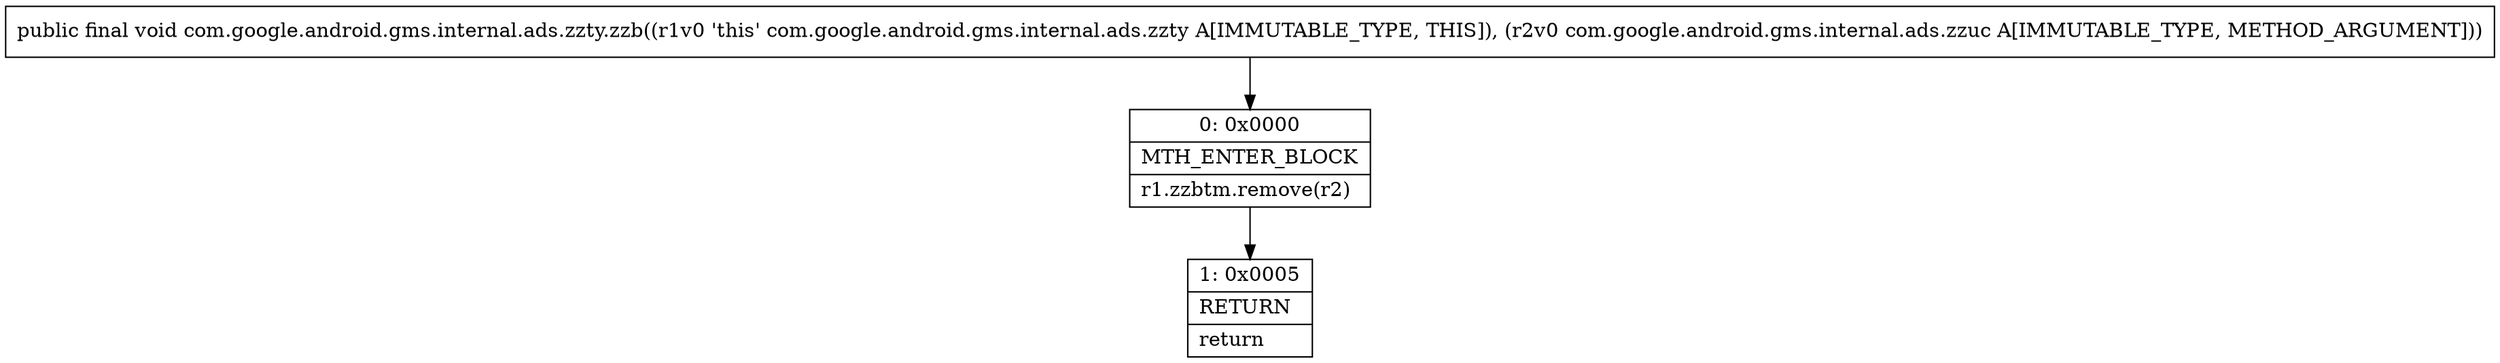 digraph "CFG forcom.google.android.gms.internal.ads.zzty.zzb(Lcom\/google\/android\/gms\/internal\/ads\/zzuc;)V" {
Node_0 [shape=record,label="{0\:\ 0x0000|MTH_ENTER_BLOCK\l|r1.zzbtm.remove(r2)\l}"];
Node_1 [shape=record,label="{1\:\ 0x0005|RETURN\l|return\l}"];
MethodNode[shape=record,label="{public final void com.google.android.gms.internal.ads.zzty.zzb((r1v0 'this' com.google.android.gms.internal.ads.zzty A[IMMUTABLE_TYPE, THIS]), (r2v0 com.google.android.gms.internal.ads.zzuc A[IMMUTABLE_TYPE, METHOD_ARGUMENT])) }"];
MethodNode -> Node_0;
Node_0 -> Node_1;
}

